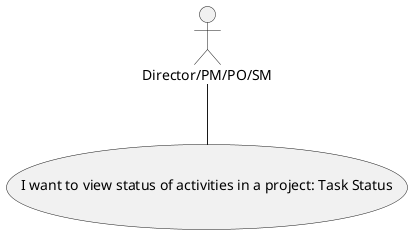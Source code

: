 @startuml
'https://plantuml.com/use-case-diagram

actor "Director/PM/PO/SM" as actor

usecase (I want to view status of activities in a project: Task Status)

actor -- (I want to view status of activities in a project: Task Status)
@enduml